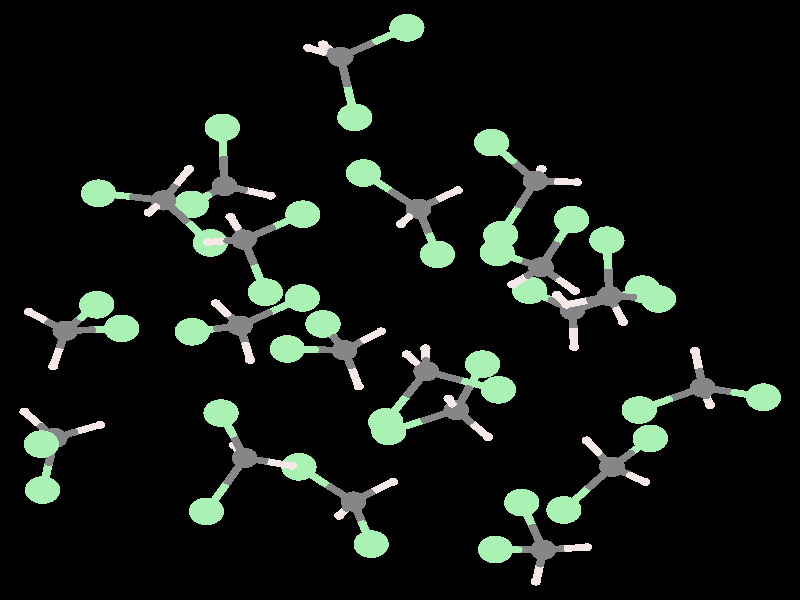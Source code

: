 #include "colors.inc"
#include "finish.inc"

global_settings {assumed_gamma 1 max_trace_level 6}
background {color White transmit 1.0}
camera {orthographic angle 0
  right -18.60*x up 17.77*y
  direction 50.00*z
  location <0,0,50.00> look_at <0,0,0>}


light_source {<  2.00,   3.00,  40.00> color White
  area_light <0.70, 0, 0>, <0, 0.70, 0>, 3, 3
  adaptive 1 jitter}
// no fog
#declare simple = finish {phong 0.7}
#declare pale = finish {ambient 0.5 diffuse 0.85 roughness 0.001 specular 0.200 }
#declare intermediate = finish {ambient 0.3 diffuse 0.6 specular 0.1 roughness 0.04}
#declare vmd = finish {ambient 0.0 diffuse 0.65 phong 0.1 phong_size 40.0 specular 0.5 }
#declare jmol = finish {ambient 0.2 diffuse 0.6 specular 1 roughness 0.001 metallic}
#declare ase2 = finish {ambient 0.05 brilliance 3 diffuse 0.6 metallic specular 0.7 roughness 0.04 reflection 0.15}
#declare ase3 = finish {ambient 0.15 brilliance 2 diffuse 0.6 metallic specular 1.0 roughness 0.001 reflection 0.0}
#declare glass = finish {ambient 0.05 diffuse 0.3 specular 1.0 roughness 0.001}
#declare glass2 = finish {ambient 0.01 diffuse 0.3 specular 1.0 reflection 0.25 roughness 0.001}
#declare Rcell = 0.050;
#declare Rbond = 0.100;

#macro atom(LOC, R, COL, TRANS, FIN)
  sphere{LOC, R texture{pigment{color COL transmit TRANS} finish{FIN}}}
#end
#macro constrain(LOC, R, COL, TRANS FIN)
union{torus{R, Rcell rotate 45*z texture{pigment{color COL transmit TRANS} finish{FIN}}}
     torus{R, Rcell rotate -45*z texture{pigment{color COL transmit TRANS} finish{FIN}}}
     translate LOC}
#end

// no cell vertices
atom(< -1.29,  -1.49,  -9.57>, 0.30, rgb <0.24, 0.24, 0.25>, 0.0, jmol) // #0
atom(< -1.79,  -0.71, -11.11>, 0.41, rgb <0.40, 0.89, 0.45>, 0.0, jmol) // #1
atom(< -2.62,  -1.45,  -8.37>, 0.41, rgb <0.40, 0.89, 0.45>, 0.0, jmol) // #2
atom(< -0.44,  -0.93,  -9.19>, 0.12, rgb <0.91, 0.81, 0.79>, 0.0, jmol) // #3
atom(< -0.96,  -2.56,  -9.73>, 0.12, rgb <0.91, 0.81, 0.79>, 0.0, jmol) // #4
atom(<  3.28,   0.97, -10.42>, 0.30, rgb <0.24, 0.24, 0.25>, 0.0, jmol) // #5
atom(<  2.26,   1.41,  -9.04>, 0.41, rgb <0.40, 0.89, 0.45>, 0.0, jmol) // #6
atom(<  3.99,   2.38, -11.24>, 0.41, rgb <0.40, 0.89, 0.45>, 0.0, jmol) // #7
atom(<  2.61,   0.46, -11.15>, 0.12, rgb <0.91, 0.81, 0.79>, 0.0, jmol) // #8
atom(<  4.07,   0.27, -10.11>, 0.12, rgb <0.91, 0.81, 0.79>, 0.0, jmol) // #9
atom(< -1.38,   7.20,  -5.74>, 0.30, rgb <0.24, 0.24, 0.25>, 0.0, jmol) // #10
atom(<  0.16,   8.06,  -5.43>, 0.41, rgb <0.40, 0.89, 0.45>, 0.0, jmol) // #11
atom(< -1.05,   5.41,  -5.77>, 0.41, rgb <0.40, 0.89, 0.45>, 0.0, jmol) // #12
atom(< -1.79,   7.57,  -6.70>, 0.12, rgb <0.91, 0.81, 0.79>, 0.0, jmol) // #13
atom(< -2.13,   7.47,  -4.92>, 0.12, rgb <0.91, 0.81, 0.79>, 0.0, jmol) // #14
atom(<  4.01,  -0.30, -15.27>, 0.30, rgb <0.24, 0.24, 0.25>, 0.0, jmol) // #15
atom(<  5.64,   0.32, -15.43>, 0.41, rgb <0.40, 0.89, 0.45>, 0.0, jmol) // #16
atom(<  3.01,   0.29, -16.66>, 0.41, rgb <0.40, 0.89, 0.45>, 0.0, jmol) // #17
atom(<  3.65,   0.16, -14.35>, 0.12, rgb <0.91, 0.81, 0.79>, 0.0, jmol) // #18
atom(<  4.05,  -1.39, -15.23>, 0.12, rgb <0.91, 0.81, 0.79>, 0.0, jmol) // #19
atom(<  3.33,  -7.40,  -8.98>, 0.30, rgb <0.24, 0.24, 0.25>, 0.0, jmol) // #20
atom(<  2.83,  -6.00, -10.05>, 0.41, rgb <0.40, 0.89, 0.45>, 0.0, jmol) // #21
atom(<  2.22,  -7.39,  -7.57>, 0.41, rgb <0.40, 0.89, 0.45>, 0.0, jmol) // #22
atom(<  4.35,  -7.32,  -8.70>, 0.12, rgb <0.91, 0.81, 0.79>, 0.0, jmol) // #23
atom(<  3.16,  -8.34,  -9.54>, 0.12, rgb <0.91, 0.81, 0.79>, 0.0, jmol) // #24
atom(<  4.93,  -4.94,  -4.51>, 0.30, rgb <0.24, 0.24, 0.25>, 0.0, jmol) // #25
atom(<  5.82,  -4.10,  -5.84>, 0.41, rgb <0.40, 0.89, 0.45>, 0.0, jmol) // #26
atom(<  3.81,  -6.22,  -4.96>, 0.41, rgb <0.40, 0.89, 0.45>, 0.0, jmol) // #27
atom(<  4.34,  -4.16,  -3.90>, 0.12, rgb <0.91, 0.81, 0.79>, 0.0, jmol) // #28
atom(<  5.70,  -5.39,  -3.88>, 0.12, rgb <0.91, 0.81, 0.79>, 0.0, jmol) // #29
atom(<  0.61,  -2.11, -13.87>, 0.30, rgb <0.24, 0.24, 0.25>, 0.0, jmol) // #30
atom(<  2.29,  -2.66, -13.51>, 0.41, rgb <0.40, 0.89, 0.45>, 0.0, jmol) // #31
atom(< -0.33,  -3.61, -14.16>, 0.41, rgb <0.40, 0.89, 0.45>, 0.0, jmol) // #32
atom(<  0.59,  -1.43, -14.72>, 0.12, rgb <0.91, 0.81, 0.79>, 0.0, jmol) // #33
atom(<  0.16,  -1.61, -13.01>, 0.12, rgb <0.91, 0.81, 0.79>, 0.0, jmol) // #34
atom(< -3.63,   1.79,  -3.24>, 0.30, rgb <0.24, 0.24, 0.25>, 0.0, jmol) // #35
atom(< -2.26,   2.54,  -4.02>, 0.41, rgb <0.40, 0.89, 0.45>, 0.0, jmol) // #36
atom(< -3.13,   0.23,  -2.55>, 0.41, rgb <0.40, 0.89, 0.45>, 0.0, jmol) // #37
atom(< -4.46,   1.71,  -3.98>, 0.12, rgb <0.91, 0.81, 0.79>, 0.0, jmol) // #38
atom(< -3.94,   2.46,  -2.46>, 0.12, rgb <0.91, 0.81, 0.79>, 0.0, jmol) // #39
atom(<  3.15,   3.53,  -5.66>, 0.30, rgb <0.24, 0.24, 0.25>, 0.0, jmol) // #40
atom(<  2.13,   4.66,  -4.76>, 0.41, rgb <0.40, 0.89, 0.45>, 0.0, jmol) // #41
atom(<  2.34,   1.93,  -5.65>, 0.41, rgb <0.40, 0.89, 0.45>, 0.0, jmol) // #42
atom(<  4.11,   3.49,  -5.14>, 0.12, rgb <0.91, 0.81, 0.79>, 0.0, jmol) // #43
atom(<  3.29,   3.88,  -6.68>, 0.12, rgb <0.91, 0.81, 0.79>, 0.0, jmol) // #44
atom(<  0.43,   2.70, -11.81>, 0.30, rgb <0.24, 0.24, 0.25>, 0.0, jmol) // #45
atom(<  0.87,   1.35, -12.90>, 0.41, rgb <0.40, 0.89, 0.45>, 0.0, jmol) // #46
atom(< -0.85,   3.76, -12.57>, 0.41, rgb <0.40, 0.89, 0.45>, 0.0, jmol) // #47
atom(<  1.34,   3.25, -11.60>, 0.12, rgb <0.91, 0.81, 0.79>, 0.0, jmol) // #48
atom(<  0.02,   2.25, -10.92>, 0.12, rgb <0.91, 0.81, 0.79>, 0.0, jmol) // #49
atom(< -5.50,   2.95,  -8.66>, 0.30, rgb <0.24, 0.24, 0.25>, 0.0, jmol) // #50
atom(< -4.41,   1.69,  -9.34>, 0.41, rgb <0.40, 0.89, 0.45>, 0.0, jmol) // #51
atom(< -7.01,   3.16,  -9.62>, 0.41, rgb <0.40, 0.89, 0.45>, 0.0, jmol) // #52
atom(< -4.90,   3.88,  -8.60>, 0.12, rgb <0.91, 0.81, 0.79>, 0.0, jmol) // #53
atom(< -5.84,   2.59,  -7.69>, 0.12, rgb <0.91, 0.81, 0.79>, 0.0, jmol) // #54
atom(< -8.03,  -4.09, -10.80>, 0.30, rgb <0.24, 0.24, 0.25>, 0.0, jmol) // #55
atom(< -8.31,  -5.63, -11.68>, 0.41, rgb <0.40, 0.89, 0.45>, 0.0, jmol) // #56
atom(< -8.34,  -4.27,  -9.00>, 0.41, rgb <0.40, 0.89, 0.45>, 0.0, jmol) // #57
atom(< -8.73,  -3.31, -11.23>, 0.12, rgb <0.91, 0.81, 0.79>, 0.0, jmol) // #58
atom(< -6.98,  -3.70, -10.94>, 0.12, rgb <0.91, 0.81, 0.79>, 0.0, jmol) // #59
atom(< -1.08,  -5.97, -11.47>, 0.30, rgb <0.24, 0.24, 0.25>, 0.0, jmol) // #60
atom(< -2.35,  -4.94, -10.80>, 0.41, rgb <0.40, 0.89, 0.45>, 0.0, jmol) // #61
atom(< -0.67,  -7.23, -10.29>, 0.41, rgb <0.40, 0.89, 0.45>, 0.0, jmol) // #62
atom(< -0.16,  -5.38, -11.66>, 0.12, rgb <0.91, 0.81, 0.79>, 0.0, jmol) // #63
atom(< -1.41,  -6.39, -12.38>, 0.12, rgb <0.91, 0.81, 0.79>, 0.0, jmol) // #64
atom(<  7.04,  -2.59, -13.48>, 0.30, rgb <0.24, 0.24, 0.25>, 0.0, jmol) // #65
atom(<  5.56,  -3.26, -12.71>, 0.41, rgb <0.40, 0.89, 0.45>, 0.0, jmol) // #66
atom(<  8.45,  -2.88, -12.48>, 0.41, rgb <0.40, 0.89, 0.45>, 0.0, jmol) // #67
atom(<  6.86,  -1.50, -13.64>, 0.12, rgb <0.91, 0.81, 0.79>, 0.0, jmol) // #68
atom(<  7.21,  -3.12, -14.43>, 0.12, rgb <0.91, 0.81, 0.79>, 0.0, jmol) // #69
atom(<  1.31,  -3.26,  -4.16>, 0.30, rgb <0.24, 0.24, 0.25>, 0.0, jmol) // #70
atom(<  1.92,  -1.90,  -5.11>, 0.41, rgb <0.40, 0.89, 0.45>, 0.0, jmol) // #71
atom(< -0.26,  -3.89,  -4.81>, 0.41, rgb <0.40, 0.89, 0.45>, 0.0, jmol) // #72
atom(<  1.13,  -2.92,  -3.10>, 0.12, rgb <0.91, 0.81, 0.79>, 0.0, jmol) // #73
atom(<  2.05,  -4.06,  -4.20>, 0.12, rgb <0.91, 0.81, 0.79>, 0.0, jmol) // #74
atom(< -3.61,  -4.68,  -6.66>, 0.30, rgb <0.24, 0.24, 0.25>, 0.0, jmol) // #75
atom(< -4.50,  -6.26,  -6.41>, 0.41, rgb <0.40, 0.89, 0.45>, 0.0, jmol) // #76
atom(< -4.16,  -3.35,  -5.55>, 0.41, rgb <0.40, 0.89, 0.45>, 0.0, jmol) // #77
atom(< -3.86,  -4.30,  -7.69>, 0.12, rgb <0.91, 0.81, 0.79>, 0.0, jmol) // #78
atom(< -2.52,  -4.91,  -6.53>, 0.12, rgb <0.91, 0.81, 0.79>, 0.0, jmol) // #79
atom(< -3.72,  -0.76, -13.86>, 0.30, rgb <0.24, 0.24, 0.25>, 0.0, jmol) // #80
atom(< -4.83,  -0.94, -15.22>, 0.41, rgb <0.40, 0.89, 0.45>, 0.0, jmol) // #81
atom(< -2.27,   0.06, -14.41>, 0.41, rgb <0.40, 0.89, 0.45>, 0.0, jmol) // #82
atom(< -3.48,  -1.78, -13.51>, 0.12, rgb <0.91, 0.81, 0.79>, 0.0, jmol) // #83
atom(< -4.28,  -0.10, -13.13>, 0.12, rgb <0.91, 0.81, 0.79>, 0.0, jmol) // #84
atom(<  4.87,   0.12,  -3.84>, 0.30, rgb <0.24, 0.24, 0.25>, 0.0, jmol) // #85
atom(<  4.81,   1.77,  -3.01>, 0.41, rgb <0.40, 0.89, 0.45>, 0.0, jmol) // #86
atom(<  6.01,   0.03,  -5.23>, 0.41, rgb <0.40, 0.89, 0.45>, 0.0, jmol) // #87
atom(<  3.87,  -0.14,  -4.26>, 0.12, rgb <0.91, 0.81, 0.79>, 0.0, jmol) // #88
atom(<  5.19,  -0.65,  -3.16>, 0.12, rgb <0.91, 0.81, 0.79>, 0.0, jmol) // #89
atom(< -4.08,   3.38, -14.20>, 0.30, rgb <0.24, 0.24, 0.25>, 0.0, jmol) // #90
atom(< -4.13,   5.11, -14.45>, 0.41, rgb <0.40, 0.89, 0.45>, 0.0, jmol) // #91
atom(< -4.85,   2.83, -12.67>, 0.41, rgb <0.40, 0.89, 0.45>, 0.0, jmol) // #92
atom(< -3.01,   3.09, -14.25>, 0.12, rgb <0.91, 0.81, 0.79>, 0.0, jmol) // #93
atom(< -4.67,   2.93, -15.04>, 0.12, rgb <0.91, 0.81, 0.79>, 0.0, jmol) // #94
atom(< -7.78,  -0.91,  -6.63>, 0.30, rgb <0.24, 0.24, 0.25>, 0.0, jmol) // #95
atom(< -7.05,  -0.14,  -5.15>, 0.41, rgb <0.40, 0.89, 0.45>, 0.0, jmol) // #96
atom(< -6.47,  -0.84,  -7.88>, 0.41, rgb <0.40, 0.89, 0.45>, 0.0, jmol) // #97
atom(< -8.63,  -0.35,  -7.03>, 0.12, rgb <0.91, 0.81, 0.79>, 0.0, jmol) // #98
atom(< -8.06,  -1.96,  -6.47>, 0.12, rgb <0.91, 0.81, 0.79>, 0.0, jmol) // #99
cylinder {< -1.29,  -1.49,  -9.57>, < -1.95,  -1.47,  -8.97>, Rbond texture{pigment {color rgb <0.24, 0.24, 0.25> transmit 0.0} finish{jmol}}}
cylinder {< -2.62,  -1.45,  -8.37>, < -1.95,  -1.47,  -8.97>, Rbond texture{pigment {color rgb <0.40, 0.89, 0.45> transmit 0.0} finish{jmol}}}
cylinder {< -1.29,  -1.49,  -9.57>, < -0.87,  -1.21,  -9.38>, Rbond texture{pigment {color rgb <0.24, 0.24, 0.25> transmit 0.0} finish{jmol}}}
cylinder {< -0.44,  -0.93,  -9.19>, < -0.87,  -1.21,  -9.38>, Rbond texture{pigment {color rgb <0.91, 0.81, 0.79> transmit 0.0} finish{jmol}}}
cylinder {< -1.29,  -1.49,  -9.57>, < -1.12,  -2.02,  -9.65>, Rbond texture{pigment {color rgb <0.24, 0.24, 0.25> transmit 0.0} finish{jmol}}}
cylinder {< -0.96,  -2.56,  -9.73>, < -1.12,  -2.02,  -9.65>, Rbond texture{pigment {color rgb <0.91, 0.81, 0.79> transmit 0.0} finish{jmol}}}
cylinder {< -1.29,  -1.49,  -9.57>, < -1.54,  -1.10, -10.34>, Rbond texture{pigment {color rgb <0.24, 0.24, 0.25> transmit 0.0} finish{jmol}}}
cylinder {< -1.79,  -0.71, -11.11>, < -1.54,  -1.10, -10.34>, Rbond texture{pigment {color rgb <0.40, 0.89, 0.45> transmit 0.0} finish{jmol}}}
cylinder {<  3.28,   0.97, -10.42>, <  2.77,   1.19,  -9.73>, Rbond texture{pigment {color rgb <0.24, 0.24, 0.25> transmit 0.0} finish{jmol}}}
cylinder {<  2.26,   1.41,  -9.04>, <  2.77,   1.19,  -9.73>, Rbond texture{pigment {color rgb <0.40, 0.89, 0.45> transmit 0.0} finish{jmol}}}
cylinder {<  3.28,   0.97, -10.42>, <  3.68,   0.62, -10.26>, Rbond texture{pigment {color rgb <0.24, 0.24, 0.25> transmit 0.0} finish{jmol}}}
cylinder {<  4.07,   0.27, -10.11>, <  3.68,   0.62, -10.26>, Rbond texture{pigment {color rgb <0.91, 0.81, 0.79> transmit 0.0} finish{jmol}}}
cylinder {<  3.28,   0.97, -10.42>, <  3.64,   1.68, -10.83>, Rbond texture{pigment {color rgb <0.24, 0.24, 0.25> transmit 0.0} finish{jmol}}}
cylinder {<  3.99,   2.38, -11.24>, <  3.64,   1.68, -10.83>, Rbond texture{pigment {color rgb <0.40, 0.89, 0.45> transmit 0.0} finish{jmol}}}
cylinder {<  3.28,   0.97, -10.42>, <  2.95,   0.71, -10.79>, Rbond texture{pigment {color rgb <0.24, 0.24, 0.25> transmit 0.0} finish{jmol}}}
cylinder {<  2.61,   0.46, -11.15>, <  2.95,   0.71, -10.79>, Rbond texture{pigment {color rgb <0.91, 0.81, 0.79> transmit 0.0} finish{jmol}}}
cylinder {< -1.38,   7.20,  -5.74>, < -1.22,   6.31,  -5.75>, Rbond texture{pigment {color rgb <0.24, 0.24, 0.25> transmit 0.0} finish{jmol}}}
cylinder {< -1.05,   5.41,  -5.77>, < -1.22,   6.31,  -5.75>, Rbond texture{pigment {color rgb <0.40, 0.89, 0.45> transmit 0.0} finish{jmol}}}
cylinder {< -1.38,   7.20,  -5.74>, < -1.59,   7.38,  -6.22>, Rbond texture{pigment {color rgb <0.24, 0.24, 0.25> transmit 0.0} finish{jmol}}}
cylinder {< -1.79,   7.57,  -6.70>, < -1.59,   7.38,  -6.22>, Rbond texture{pigment {color rgb <0.91, 0.81, 0.79> transmit 0.0} finish{jmol}}}
cylinder {< -1.38,   7.20,  -5.74>, < -1.76,   7.33,  -5.33>, Rbond texture{pigment {color rgb <0.24, 0.24, 0.25> transmit 0.0} finish{jmol}}}
cylinder {< -2.13,   7.47,  -4.92>, < -1.76,   7.33,  -5.33>, Rbond texture{pigment {color rgb <0.91, 0.81, 0.79> transmit 0.0} finish{jmol}}}
cylinder {< -1.38,   7.20,  -5.74>, < -0.61,   7.63,  -5.59>, Rbond texture{pigment {color rgb <0.24, 0.24, 0.25> transmit 0.0} finish{jmol}}}
cylinder {<  0.16,   8.06,  -5.43>, < -0.61,   7.63,  -5.59>, Rbond texture{pigment {color rgb <0.40, 0.89, 0.45> transmit 0.0} finish{jmol}}}
cylinder {<  4.01,  -0.30, -15.27>, <  3.83,  -0.07, -14.81>, Rbond texture{pigment {color rgb <0.24, 0.24, 0.25> transmit 0.0} finish{jmol}}}
cylinder {<  3.65,   0.16, -14.35>, <  3.83,  -0.07, -14.81>, Rbond texture{pigment {color rgb <0.91, 0.81, 0.79> transmit 0.0} finish{jmol}}}
cylinder {<  4.01,  -0.30, -15.27>, <  4.03,  -0.84, -15.25>, Rbond texture{pigment {color rgb <0.24, 0.24, 0.25> transmit 0.0} finish{jmol}}}
cylinder {<  4.05,  -1.39, -15.23>, <  4.03,  -0.84, -15.25>, Rbond texture{pigment {color rgb <0.91, 0.81, 0.79> transmit 0.0} finish{jmol}}}
cylinder {<  4.01,  -0.30, -15.27>, <  3.51,  -0.00, -15.97>, Rbond texture{pigment {color rgb <0.24, 0.24, 0.25> transmit 0.0} finish{jmol}}}
cylinder {<  3.01,   0.29, -16.66>, <  3.51,  -0.00, -15.97>, Rbond texture{pigment {color rgb <0.40, 0.89, 0.45> transmit 0.0} finish{jmol}}}
cylinder {<  4.01,  -0.30, -15.27>, <  4.82,   0.01, -15.35>, Rbond texture{pigment {color rgb <0.24, 0.24, 0.25> transmit 0.0} finish{jmol}}}
cylinder {<  5.64,   0.32, -15.43>, <  4.82,   0.01, -15.35>, Rbond texture{pigment {color rgb <0.40, 0.89, 0.45> transmit 0.0} finish{jmol}}}
cylinder {<  3.33,  -7.40,  -8.98>, <  2.77,  -7.40,  -8.27>, Rbond texture{pigment {color rgb <0.24, 0.24, 0.25> transmit 0.0} finish{jmol}}}
cylinder {<  2.22,  -7.39,  -7.57>, <  2.77,  -7.40,  -8.27>, Rbond texture{pigment {color rgb <0.40, 0.89, 0.45> transmit 0.0} finish{jmol}}}
cylinder {<  3.33,  -7.40,  -8.98>, <  3.84,  -7.36,  -8.84>, Rbond texture{pigment {color rgb <0.24, 0.24, 0.25> transmit 0.0} finish{jmol}}}
cylinder {<  4.35,  -7.32,  -8.70>, <  3.84,  -7.36,  -8.84>, Rbond texture{pigment {color rgb <0.91, 0.81, 0.79> transmit 0.0} finish{jmol}}}
cylinder {<  3.33,  -7.40,  -8.98>, <  3.25,  -7.87,  -9.26>, Rbond texture{pigment {color rgb <0.24, 0.24, 0.25> transmit 0.0} finish{jmol}}}
cylinder {<  3.16,  -8.34,  -9.54>, <  3.25,  -7.87,  -9.26>, Rbond texture{pigment {color rgb <0.91, 0.81, 0.79> transmit 0.0} finish{jmol}}}
cylinder {<  3.33,  -7.40,  -8.98>, <  3.08,  -6.70,  -9.51>, Rbond texture{pigment {color rgb <0.24, 0.24, 0.25> transmit 0.0} finish{jmol}}}
cylinder {<  2.83,  -6.00, -10.05>, <  3.08,  -6.70,  -9.51>, Rbond texture{pigment {color rgb <0.40, 0.89, 0.45> transmit 0.0} finish{jmol}}}
cylinder {<  4.93,  -4.94,  -4.51>, <  5.32,  -5.17,  -4.20>, Rbond texture{pigment {color rgb <0.24, 0.24, 0.25> transmit 0.0} finish{jmol}}}
cylinder {<  5.70,  -5.39,  -3.88>, <  5.32,  -5.17,  -4.20>, Rbond texture{pigment {color rgb <0.91, 0.81, 0.79> transmit 0.0} finish{jmol}}}
cylinder {<  4.93,  -4.94,  -4.51>, <  4.63,  -4.55,  -4.21>, Rbond texture{pigment {color rgb <0.24, 0.24, 0.25> transmit 0.0} finish{jmol}}}
cylinder {<  4.34,  -4.16,  -3.90>, <  4.63,  -4.55,  -4.21>, Rbond texture{pigment {color rgb <0.91, 0.81, 0.79> transmit 0.0} finish{jmol}}}
cylinder {<  4.93,  -4.94,  -4.51>, <  4.37,  -5.58,  -4.73>, Rbond texture{pigment {color rgb <0.24, 0.24, 0.25> transmit 0.0} finish{jmol}}}
cylinder {<  3.81,  -6.22,  -4.96>, <  4.37,  -5.58,  -4.73>, Rbond texture{pigment {color rgb <0.40, 0.89, 0.45> transmit 0.0} finish{jmol}}}
cylinder {<  4.93,  -4.94,  -4.51>, <  5.38,  -4.52,  -5.17>, Rbond texture{pigment {color rgb <0.24, 0.24, 0.25> transmit 0.0} finish{jmol}}}
cylinder {<  5.82,  -4.10,  -5.84>, <  5.38,  -4.52,  -5.17>, Rbond texture{pigment {color rgb <0.40, 0.89, 0.45> transmit 0.0} finish{jmol}}}
cylinder {<  0.61,  -2.11, -13.87>, <  0.14,  -2.86, -14.02>, Rbond texture{pigment {color rgb <0.24, 0.24, 0.25> transmit 0.0} finish{jmol}}}
cylinder {< -0.33,  -3.61, -14.16>, <  0.14,  -2.86, -14.02>, Rbond texture{pigment {color rgb <0.40, 0.89, 0.45> transmit 0.0} finish{jmol}}}
cylinder {<  0.61,  -2.11, -13.87>, <  0.38,  -1.86, -13.44>, Rbond texture{pigment {color rgb <0.24, 0.24, 0.25> transmit 0.0} finish{jmol}}}
cylinder {<  0.16,  -1.61, -13.01>, <  0.38,  -1.86, -13.44>, Rbond texture{pigment {color rgb <0.91, 0.81, 0.79> transmit 0.0} finish{jmol}}}
cylinder {<  0.61,  -2.11, -13.87>, <  1.45,  -2.39, -13.69>, Rbond texture{pigment {color rgb <0.24, 0.24, 0.25> transmit 0.0} finish{jmol}}}
cylinder {<  2.29,  -2.66, -13.51>, <  1.45,  -2.39, -13.69>, Rbond texture{pigment {color rgb <0.40, 0.89, 0.45> transmit 0.0} finish{jmol}}}
cylinder {<  0.61,  -2.11, -13.87>, <  0.60,  -1.77, -14.29>, Rbond texture{pigment {color rgb <0.24, 0.24, 0.25> transmit 0.0} finish{jmol}}}
cylinder {<  0.59,  -1.43, -14.72>, <  0.60,  -1.77, -14.29>, Rbond texture{pigment {color rgb <0.91, 0.81, 0.79> transmit 0.0} finish{jmol}}}
cylinder {< -3.63,   1.79,  -3.24>, < -4.04,   1.75,  -3.61>, Rbond texture{pigment {color rgb <0.24, 0.24, 0.25> transmit 0.0} finish{jmol}}}
cylinder {< -4.46,   1.71,  -3.98>, < -4.04,   1.75,  -3.61>, Rbond texture{pigment {color rgb <0.91, 0.81, 0.79> transmit 0.0} finish{jmol}}}
cylinder {< -3.63,   1.79,  -3.24>, < -3.78,   2.13,  -2.85>, Rbond texture{pigment {color rgb <0.24, 0.24, 0.25> transmit 0.0} finish{jmol}}}
cylinder {< -3.94,   2.46,  -2.46>, < -3.78,   2.13,  -2.85>, Rbond texture{pigment {color rgb <0.91, 0.81, 0.79> transmit 0.0} finish{jmol}}}
cylinder {< -3.63,   1.79,  -3.24>, < -3.38,   1.01,  -2.90>, Rbond texture{pigment {color rgb <0.24, 0.24, 0.25> transmit 0.0} finish{jmol}}}
cylinder {< -3.13,   0.23,  -2.55>, < -3.38,   1.01,  -2.90>, Rbond texture{pigment {color rgb <0.40, 0.89, 0.45> transmit 0.0} finish{jmol}}}
cylinder {< -3.63,   1.79,  -3.24>, < -2.94,   2.16,  -3.63>, Rbond texture{pigment {color rgb <0.24, 0.24, 0.25> transmit 0.0} finish{jmol}}}
cylinder {< -2.26,   2.54,  -4.02>, < -2.94,   2.16,  -3.63>, Rbond texture{pigment {color rgb <0.40, 0.89, 0.45> transmit 0.0} finish{jmol}}}
cylinder {<  3.15,   3.53,  -5.66>, <  3.63,   3.51,  -5.40>, Rbond texture{pigment {color rgb <0.24, 0.24, 0.25> transmit 0.0} finish{jmol}}}
cylinder {<  4.11,   3.49,  -5.14>, <  3.63,   3.51,  -5.40>, Rbond texture{pigment {color rgb <0.91, 0.81, 0.79> transmit 0.0} finish{jmol}}}
cylinder {<  3.15,   3.53,  -5.66>, <  2.64,   4.09,  -5.21>, Rbond texture{pigment {color rgb <0.24, 0.24, 0.25> transmit 0.0} finish{jmol}}}
cylinder {<  2.13,   4.66,  -4.76>, <  2.64,   4.09,  -5.21>, Rbond texture{pigment {color rgb <0.40, 0.89, 0.45> transmit 0.0} finish{jmol}}}
cylinder {<  3.15,   3.53,  -5.66>, <  3.22,   3.70,  -6.17>, Rbond texture{pigment {color rgb <0.24, 0.24, 0.25> transmit 0.0} finish{jmol}}}
cylinder {<  3.29,   3.88,  -6.68>, <  3.22,   3.70,  -6.17>, Rbond texture{pigment {color rgb <0.91, 0.81, 0.79> transmit 0.0} finish{jmol}}}
cylinder {<  3.15,   3.53,  -5.66>, <  2.75,   2.73,  -5.65>, Rbond texture{pigment {color rgb <0.24, 0.24, 0.25> transmit 0.0} finish{jmol}}}
cylinder {<  2.34,   1.93,  -5.65>, <  2.75,   2.73,  -5.65>, Rbond texture{pigment {color rgb <0.40, 0.89, 0.45> transmit 0.0} finish{jmol}}}
cylinder {<  0.43,   2.70, -11.81>, < -0.21,   3.23, -12.19>, Rbond texture{pigment {color rgb <0.24, 0.24, 0.25> transmit 0.0} finish{jmol}}}
cylinder {< -0.85,   3.76, -12.57>, < -0.21,   3.23, -12.19>, Rbond texture{pigment {color rgb <0.40, 0.89, 0.45> transmit 0.0} finish{jmol}}}
cylinder {<  0.43,   2.70, -11.81>, <  0.22,   2.48, -11.36>, Rbond texture{pigment {color rgb <0.24, 0.24, 0.25> transmit 0.0} finish{jmol}}}
cylinder {<  0.02,   2.25, -10.92>, <  0.22,   2.48, -11.36>, Rbond texture{pigment {color rgb <0.91, 0.81, 0.79> transmit 0.0} finish{jmol}}}
cylinder {<  0.43,   2.70, -11.81>, <  0.65,   2.03, -12.36>, Rbond texture{pigment {color rgb <0.24, 0.24, 0.25> transmit 0.0} finish{jmol}}}
cylinder {<  0.87,   1.35, -12.90>, <  0.65,   2.03, -12.36>, Rbond texture{pigment {color rgb <0.40, 0.89, 0.45> transmit 0.0} finish{jmol}}}
cylinder {<  0.43,   2.70, -11.81>, <  0.88,   2.98, -11.70>, Rbond texture{pigment {color rgb <0.24, 0.24, 0.25> transmit 0.0} finish{jmol}}}
cylinder {<  1.34,   3.25, -11.60>, <  0.88,   2.98, -11.70>, Rbond texture{pigment {color rgb <0.91, 0.81, 0.79> transmit 0.0} finish{jmol}}}
cylinder {< -5.50,   2.95,  -8.66>, < -5.67,   2.77,  -8.18>, Rbond texture{pigment {color rgb <0.24, 0.24, 0.25> transmit 0.0} finish{jmol}}}
cylinder {< -5.84,   2.59,  -7.69>, < -5.67,   2.77,  -8.18>, Rbond texture{pigment {color rgb <0.91, 0.81, 0.79> transmit 0.0} finish{jmol}}}
cylinder {< -5.50,   2.95,  -8.66>, < -5.20,   3.42,  -8.63>, Rbond texture{pigment {color rgb <0.24, 0.24, 0.25> transmit 0.0} finish{jmol}}}
cylinder {< -4.90,   3.88,  -8.60>, < -5.20,   3.42,  -8.63>, Rbond texture{pigment {color rgb <0.91, 0.81, 0.79> transmit 0.0} finish{jmol}}}
cylinder {< -5.50,   2.95,  -8.66>, < -6.25,   3.06,  -9.14>, Rbond texture{pigment {color rgb <0.24, 0.24, 0.25> transmit 0.0} finish{jmol}}}
cylinder {< -7.01,   3.16,  -9.62>, < -6.25,   3.06,  -9.14>, Rbond texture{pigment {color rgb <0.40, 0.89, 0.45> transmit 0.0} finish{jmol}}}
cylinder {< -5.50,   2.95,  -8.66>, < -4.95,   2.32,  -9.00>, Rbond texture{pigment {color rgb <0.24, 0.24, 0.25> transmit 0.0} finish{jmol}}}
cylinder {< -4.41,   1.69,  -9.34>, < -4.95,   2.32,  -9.00>, Rbond texture{pigment {color rgb <0.40, 0.89, 0.45> transmit 0.0} finish{jmol}}}
cylinder {< -8.03,  -4.09, -10.80>, < -8.18,  -4.18,  -9.90>, Rbond texture{pigment {color rgb <0.24, 0.24, 0.25> transmit 0.0} finish{jmol}}}
cylinder {< -8.34,  -4.27,  -9.00>, < -8.18,  -4.18,  -9.90>, Rbond texture{pigment {color rgb <0.40, 0.89, 0.45> transmit 0.0} finish{jmol}}}
cylinder {< -8.03,  -4.09, -10.80>, < -8.17,  -4.86, -11.24>, Rbond texture{pigment {color rgb <0.24, 0.24, 0.25> transmit 0.0} finish{jmol}}}
cylinder {< -8.31,  -5.63, -11.68>, < -8.17,  -4.86, -11.24>, Rbond texture{pigment {color rgb <0.40, 0.89, 0.45> transmit 0.0} finish{jmol}}}
cylinder {< -8.03,  -4.09, -10.80>, < -8.38,  -3.70, -11.02>, Rbond texture{pigment {color rgb <0.24, 0.24, 0.25> transmit 0.0} finish{jmol}}}
cylinder {< -8.73,  -3.31, -11.23>, < -8.38,  -3.70, -11.02>, Rbond texture{pigment {color rgb <0.91, 0.81, 0.79> transmit 0.0} finish{jmol}}}
cylinder {< -8.03,  -4.09, -10.80>, < -7.50,  -3.89, -10.87>, Rbond texture{pigment {color rgb <0.24, 0.24, 0.25> transmit 0.0} finish{jmol}}}
cylinder {< -6.98,  -3.70, -10.94>, < -7.50,  -3.89, -10.87>, Rbond texture{pigment {color rgb <0.91, 0.81, 0.79> transmit 0.0} finish{jmol}}}
cylinder {< -1.08,  -5.97, -11.47>, < -0.88,  -6.60, -10.88>, Rbond texture{pigment {color rgb <0.24, 0.24, 0.25> transmit 0.0} finish{jmol}}}
cylinder {< -0.67,  -7.23, -10.29>, < -0.88,  -6.60, -10.88>, Rbond texture{pigment {color rgb <0.40, 0.89, 0.45> transmit 0.0} finish{jmol}}}
cylinder {< -1.08,  -5.97, -11.47>, < -1.72,  -5.46, -11.14>, Rbond texture{pigment {color rgb <0.24, 0.24, 0.25> transmit 0.0} finish{jmol}}}
cylinder {< -2.35,  -4.94, -10.80>, < -1.72,  -5.46, -11.14>, Rbond texture{pigment {color rgb <0.40, 0.89, 0.45> transmit 0.0} finish{jmol}}}
cylinder {< -1.08,  -5.97, -11.47>, < -1.25,  -6.18, -11.92>, Rbond texture{pigment {color rgb <0.24, 0.24, 0.25> transmit 0.0} finish{jmol}}}
cylinder {< -1.41,  -6.39, -12.38>, < -1.25,  -6.18, -11.92>, Rbond texture{pigment {color rgb <0.91, 0.81, 0.79> transmit 0.0} finish{jmol}}}
cylinder {< -1.08,  -5.97, -11.47>, < -0.62,  -5.67, -11.57>, Rbond texture{pigment {color rgb <0.24, 0.24, 0.25> transmit 0.0} finish{jmol}}}
cylinder {< -0.16,  -5.38, -11.66>, < -0.62,  -5.67, -11.57>, Rbond texture{pigment {color rgb <0.91, 0.81, 0.79> transmit 0.0} finish{jmol}}}
cylinder {<  7.04,  -2.59, -13.48>, <  7.74,  -2.73, -12.98>, Rbond texture{pigment {color rgb <0.24, 0.24, 0.25> transmit 0.0} finish{jmol}}}
cylinder {<  8.45,  -2.88, -12.48>, <  7.74,  -2.73, -12.98>, Rbond texture{pigment {color rgb <0.40, 0.89, 0.45> transmit 0.0} finish{jmol}}}
cylinder {<  7.04,  -2.59, -13.48>, <  6.30,  -2.92, -13.10>, Rbond texture{pigment {color rgb <0.24, 0.24, 0.25> transmit 0.0} finish{jmol}}}
cylinder {<  5.56,  -3.26, -12.71>, <  6.30,  -2.92, -13.10>, Rbond texture{pigment {color rgb <0.40, 0.89, 0.45> transmit 0.0} finish{jmol}}}
cylinder {<  7.04,  -2.59, -13.48>, <  7.12,  -2.86, -13.95>, Rbond texture{pigment {color rgb <0.24, 0.24, 0.25> transmit 0.0} finish{jmol}}}
cylinder {<  7.21,  -3.12, -14.43>, <  7.12,  -2.86, -13.95>, Rbond texture{pigment {color rgb <0.91, 0.81, 0.79> transmit 0.0} finish{jmol}}}
cylinder {<  7.04,  -2.59, -13.48>, <  6.95,  -2.04, -13.56>, Rbond texture{pigment {color rgb <0.24, 0.24, 0.25> transmit 0.0} finish{jmol}}}
cylinder {<  6.86,  -1.50, -13.64>, <  6.95,  -2.04, -13.56>, Rbond texture{pigment {color rgb <0.91, 0.81, 0.79> transmit 0.0} finish{jmol}}}
cylinder {<  1.31,  -3.26,  -4.16>, <  0.52,  -3.58,  -4.48>, Rbond texture{pigment {color rgb <0.24, 0.24, 0.25> transmit 0.0} finish{jmol}}}
cylinder {< -0.26,  -3.89,  -4.81>, <  0.52,  -3.58,  -4.48>, Rbond texture{pigment {color rgb <0.40, 0.89, 0.45> transmit 0.0} finish{jmol}}}
cylinder {<  1.31,  -3.26,  -4.16>, <  1.68,  -3.66,  -4.18>, Rbond texture{pigment {color rgb <0.24, 0.24, 0.25> transmit 0.0} finish{jmol}}}
cylinder {<  2.05,  -4.06,  -4.20>, <  1.68,  -3.66,  -4.18>, Rbond texture{pigment {color rgb <0.91, 0.81, 0.79> transmit 0.0} finish{jmol}}}
cylinder {<  1.31,  -3.26,  -4.16>, <  1.22,  -3.09,  -3.63>, Rbond texture{pigment {color rgb <0.24, 0.24, 0.25> transmit 0.0} finish{jmol}}}
cylinder {<  1.13,  -2.92,  -3.10>, <  1.22,  -3.09,  -3.63>, Rbond texture{pigment {color rgb <0.91, 0.81, 0.79> transmit 0.0} finish{jmol}}}
cylinder {<  1.31,  -3.26,  -4.16>, <  1.61,  -2.58,  -4.63>, Rbond texture{pigment {color rgb <0.24, 0.24, 0.25> transmit 0.0} finish{jmol}}}
cylinder {<  1.92,  -1.90,  -5.11>, <  1.61,  -2.58,  -4.63>, Rbond texture{pigment {color rgb <0.40, 0.89, 0.45> transmit 0.0} finish{jmol}}}
cylinder {< -3.61,  -4.68,  -6.66>, < -3.73,  -4.49,  -7.17>, Rbond texture{pigment {color rgb <0.24, 0.24, 0.25> transmit 0.0} finish{jmol}}}
cylinder {< -3.86,  -4.30,  -7.69>, < -3.73,  -4.49,  -7.17>, Rbond texture{pigment {color rgb <0.91, 0.81, 0.79> transmit 0.0} finish{jmol}}}
cylinder {< -3.61,  -4.68,  -6.66>, < -3.88,  -4.01,  -6.11>, Rbond texture{pigment {color rgb <0.24, 0.24, 0.25> transmit 0.0} finish{jmol}}}
cylinder {< -4.16,  -3.35,  -5.55>, < -3.88,  -4.01,  -6.11>, Rbond texture{pigment {color rgb <0.40, 0.89, 0.45> transmit 0.0} finish{jmol}}}
cylinder {< -3.61,  -4.68,  -6.66>, < -4.05,  -5.47,  -6.54>, Rbond texture{pigment {color rgb <0.24, 0.24, 0.25> transmit 0.0} finish{jmol}}}
cylinder {< -4.50,  -6.26,  -6.41>, < -4.05,  -5.47,  -6.54>, Rbond texture{pigment {color rgb <0.40, 0.89, 0.45> transmit 0.0} finish{jmol}}}
cylinder {< -3.61,  -4.68,  -6.66>, < -3.06,  -4.79,  -6.60>, Rbond texture{pigment {color rgb <0.24, 0.24, 0.25> transmit 0.0} finish{jmol}}}
cylinder {< -2.52,  -4.91,  -6.53>, < -3.06,  -4.79,  -6.60>, Rbond texture{pigment {color rgb <0.91, 0.81, 0.79> transmit 0.0} finish{jmol}}}
cylinder {< -3.72,  -0.76, -13.86>, < -3.60,  -1.27, -13.69>, Rbond texture{pigment {color rgb <0.24, 0.24, 0.25> transmit 0.0} finish{jmol}}}
cylinder {< -3.48,  -1.78, -13.51>, < -3.60,  -1.27, -13.69>, Rbond texture{pigment {color rgb <0.91, 0.81, 0.79> transmit 0.0} finish{jmol}}}
cylinder {< -3.72,  -0.76, -13.86>, < -4.27,  -0.85, -14.54>, Rbond texture{pigment {color rgb <0.24, 0.24, 0.25> transmit 0.0} finish{jmol}}}
cylinder {< -4.83,  -0.94, -15.22>, < -4.27,  -0.85, -14.54>, Rbond texture{pigment {color rgb <0.40, 0.89, 0.45> transmit 0.0} finish{jmol}}}
cylinder {< -3.72,  -0.76, -13.86>, < -3.00,  -0.35, -14.14>, Rbond texture{pigment {color rgb <0.24, 0.24, 0.25> transmit 0.0} finish{jmol}}}
cylinder {< -2.27,   0.06, -14.41>, < -3.00,  -0.35, -14.14>, Rbond texture{pigment {color rgb <0.40, 0.89, 0.45> transmit 0.0} finish{jmol}}}
cylinder {< -3.72,  -0.76, -13.86>, < -4.00,  -0.43, -13.50>, Rbond texture{pigment {color rgb <0.24, 0.24, 0.25> transmit 0.0} finish{jmol}}}
cylinder {< -4.28,  -0.10, -13.13>, < -4.00,  -0.43, -13.50>, Rbond texture{pigment {color rgb <0.91, 0.81, 0.79> transmit 0.0} finish{jmol}}}
cylinder {<  4.87,   0.12,  -3.84>, <  5.44,   0.08,  -4.54>, Rbond texture{pigment {color rgb <0.24, 0.24, 0.25> transmit 0.0} finish{jmol}}}
cylinder {<  6.01,   0.03,  -5.23>, <  5.44,   0.08,  -4.54>, Rbond texture{pigment {color rgb <0.40, 0.89, 0.45> transmit 0.0} finish{jmol}}}
cylinder {<  4.87,   0.12,  -3.84>, <  5.03,  -0.26,  -3.50>, Rbond texture{pigment {color rgb <0.24, 0.24, 0.25> transmit 0.0} finish{jmol}}}
cylinder {<  5.19,  -0.65,  -3.16>, <  5.03,  -0.26,  -3.50>, Rbond texture{pigment {color rgb <0.91, 0.81, 0.79> transmit 0.0} finish{jmol}}}
cylinder {<  4.87,   0.12,  -3.84>, <  4.84,   0.95,  -3.43>, Rbond texture{pigment {color rgb <0.24, 0.24, 0.25> transmit 0.0} finish{jmol}}}
cylinder {<  4.81,   1.77,  -3.01>, <  4.84,   0.95,  -3.43>, Rbond texture{pigment {color rgb <0.40, 0.89, 0.45> transmit 0.0} finish{jmol}}}
cylinder {<  4.87,   0.12,  -3.84>, <  4.37,  -0.01,  -4.05>, Rbond texture{pigment {color rgb <0.24, 0.24, 0.25> transmit 0.0} finish{jmol}}}
cylinder {<  3.87,  -0.14,  -4.26>, <  4.37,  -0.01,  -4.05>, Rbond texture{pigment {color rgb <0.91, 0.81, 0.79> transmit 0.0} finish{jmol}}}
cylinder {< -4.08,   3.38, -14.20>, < -4.46,   3.11, -13.43>, Rbond texture{pigment {color rgb <0.24, 0.24, 0.25> transmit 0.0} finish{jmol}}}
cylinder {< -4.85,   2.83, -12.67>, < -4.46,   3.11, -13.43>, Rbond texture{pigment {color rgb <0.40, 0.89, 0.45> transmit 0.0} finish{jmol}}}
cylinder {< -4.08,   3.38, -14.20>, < -4.38,   3.16, -14.62>, Rbond texture{pigment {color rgb <0.24, 0.24, 0.25> transmit 0.0} finish{jmol}}}
cylinder {< -4.67,   2.93, -15.04>, < -4.38,   3.16, -14.62>, Rbond texture{pigment {color rgb <0.91, 0.81, 0.79> transmit 0.0} finish{jmol}}}
cylinder {< -4.08,   3.38, -14.20>, < -3.55,   3.24, -14.23>, Rbond texture{pigment {color rgb <0.24, 0.24, 0.25> transmit 0.0} finish{jmol}}}
cylinder {< -3.01,   3.09, -14.25>, < -3.55,   3.24, -14.23>, Rbond texture{pigment {color rgb <0.91, 0.81, 0.79> transmit 0.0} finish{jmol}}}
cylinder {< -4.08,   3.38, -14.20>, < -4.11,   4.24, -14.33>, Rbond texture{pigment {color rgb <0.24, 0.24, 0.25> transmit 0.0} finish{jmol}}}
cylinder {< -4.13,   5.11, -14.45>, < -4.11,   4.24, -14.33>, Rbond texture{pigment {color rgb <0.40, 0.89, 0.45> transmit 0.0} finish{jmol}}}
cylinder {< -7.78,  -0.91,  -6.63>, < -7.92,  -1.44,  -6.55>, Rbond texture{pigment {color rgb <0.24, 0.24, 0.25> transmit 0.0} finish{jmol}}}
cylinder {< -8.06,  -1.96,  -6.47>, < -7.92,  -1.44,  -6.55>, Rbond texture{pigment {color rgb <0.91, 0.81, 0.79> transmit 0.0} finish{jmol}}}
cylinder {< -7.78,  -0.91,  -6.63>, < -7.13,  -0.88,  -7.26>, Rbond texture{pigment {color rgb <0.24, 0.24, 0.25> transmit 0.0} finish{jmol}}}
cylinder {< -6.47,  -0.84,  -7.88>, < -7.13,  -0.88,  -7.26>, Rbond texture{pigment {color rgb <0.40, 0.89, 0.45> transmit 0.0} finish{jmol}}}
cylinder {< -7.78,  -0.91,  -6.63>, < -8.21,  -0.63,  -6.83>, Rbond texture{pigment {color rgb <0.24, 0.24, 0.25> transmit 0.0} finish{jmol}}}
cylinder {< -8.63,  -0.35,  -7.03>, < -8.21,  -0.63,  -6.83>, Rbond texture{pigment {color rgb <0.91, 0.81, 0.79> transmit 0.0} finish{jmol}}}
cylinder {< -7.78,  -0.91,  -6.63>, < -7.42,  -0.53,  -5.89>, Rbond texture{pigment {color rgb <0.24, 0.24, 0.25> transmit 0.0} finish{jmol}}}
cylinder {< -7.05,  -0.14,  -5.15>, < -7.42,  -0.53,  -5.89>, Rbond texture{pigment {color rgb <0.40, 0.89, 0.45> transmit 0.0} finish{jmol}}}
// no constraints
